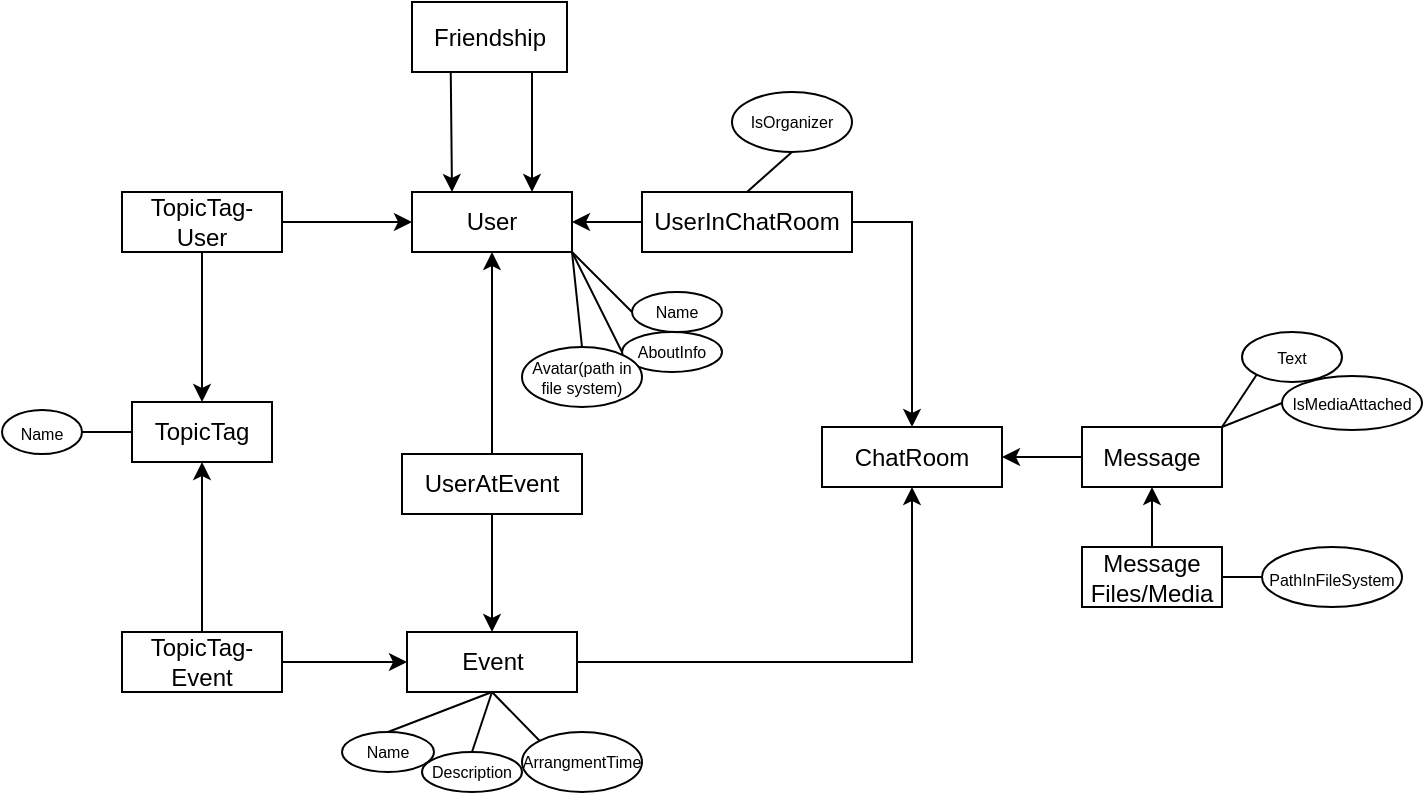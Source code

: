 <mxfile version="15.5.8" type="github">
  <diagram id="xWjAdbAsW0b8TVWCwPoB" name="Page-1">
    <mxGraphModel dx="798" dy="395" grid="1" gridSize="10" guides="1" tooltips="1" connect="1" arrows="1" fold="1" page="1" pageScale="1" pageWidth="850" pageHeight="1100" math="0" shadow="0">
      <root>
        <mxCell id="0" />
        <mxCell id="1" parent="0" />
        <mxCell id="W28iy7gMrVFxUGPAVqS1-1" value="User" style="rounded=0;whiteSpace=wrap;html=1;" parent="1" vertex="1">
          <mxGeometry x="255" y="290" width="80" height="30" as="geometry" />
        </mxCell>
        <mxCell id="MvDNVhAUVmvNC1ZQfT15-1" style="edgeStyle=orthogonalEdgeStyle;rounded=0;orthogonalLoop=1;jettySize=auto;html=1;entryX=0.5;entryY=1;entryDx=0;entryDy=0;" edge="1" parent="1" source="W28iy7gMrVFxUGPAVqS1-2" target="W28iy7gMrVFxUGPAVqS1-23">
          <mxGeometry relative="1" as="geometry" />
        </mxCell>
        <mxCell id="W28iy7gMrVFxUGPAVqS1-2" value="Event" style="rounded=0;whiteSpace=wrap;html=1;" parent="1" vertex="1">
          <mxGeometry x="252.5" y="510" width="85" height="30" as="geometry" />
        </mxCell>
        <mxCell id="W28iy7gMrVFxUGPAVqS1-24" style="edgeStyle=orthogonalEdgeStyle;rounded=0;orthogonalLoop=1;jettySize=auto;html=1;" parent="1" source="W28iy7gMrVFxUGPAVqS1-4" target="W28iy7gMrVFxUGPAVqS1-23" edge="1">
          <mxGeometry relative="1" as="geometry" />
        </mxCell>
        <mxCell id="W28iy7gMrVFxUGPAVqS1-4" value="Message" style="rounded=0;whiteSpace=wrap;html=1;" parent="1" vertex="1">
          <mxGeometry x="590" y="407.5" width="70" height="30" as="geometry" />
        </mxCell>
        <mxCell id="W28iy7gMrVFxUGPAVqS1-9" style="edgeStyle=orthogonalEdgeStyle;rounded=0;orthogonalLoop=1;jettySize=auto;html=1;" parent="1" source="W28iy7gMrVFxUGPAVqS1-5" target="W28iy7gMrVFxUGPAVqS1-2" edge="1">
          <mxGeometry relative="1" as="geometry" />
        </mxCell>
        <mxCell id="W28iy7gMrVFxUGPAVqS1-10" style="edgeStyle=orthogonalEdgeStyle;rounded=0;orthogonalLoop=1;jettySize=auto;html=1;entryX=0.5;entryY=1;entryDx=0;entryDy=0;" parent="1" source="W28iy7gMrVFxUGPAVqS1-5" target="W28iy7gMrVFxUGPAVqS1-1" edge="1">
          <mxGeometry relative="1" as="geometry" />
        </mxCell>
        <mxCell id="W28iy7gMrVFxUGPAVqS1-5" value="UserAtEvent" style="rounded=0;whiteSpace=wrap;html=1;" parent="1" vertex="1">
          <mxGeometry x="250" y="421" width="90" height="30" as="geometry" />
        </mxCell>
        <mxCell id="W28iy7gMrVFxUGPAVqS1-7" style="edgeStyle=orthogonalEdgeStyle;rounded=0;orthogonalLoop=1;jettySize=auto;html=1;exitX=0;exitY=0.5;exitDx=0;exitDy=0;entryX=1;entryY=0.5;entryDx=0;entryDy=0;" parent="1" source="W28iy7gMrVFxUGPAVqS1-6" target="W28iy7gMrVFxUGPAVqS1-1" edge="1">
          <mxGeometry relative="1" as="geometry" />
        </mxCell>
        <mxCell id="W28iy7gMrVFxUGPAVqS1-30" style="edgeStyle=orthogonalEdgeStyle;rounded=0;orthogonalLoop=1;jettySize=auto;html=1;" parent="1" source="W28iy7gMrVFxUGPAVqS1-6" target="W28iy7gMrVFxUGPAVqS1-23" edge="1">
          <mxGeometry relative="1" as="geometry">
            <Array as="points">
              <mxPoint x="505" y="305" />
            </Array>
          </mxGeometry>
        </mxCell>
        <mxCell id="W28iy7gMrVFxUGPAVqS1-6" value="UserInChatRoom" style="rounded=0;whiteSpace=wrap;html=1;" parent="1" vertex="1">
          <mxGeometry x="370" y="290" width="105" height="30" as="geometry" />
        </mxCell>
        <mxCell id="W28iy7gMrVFxUGPAVqS1-14" value="TopicTag" style="rounded=0;whiteSpace=wrap;html=1;" parent="1" vertex="1">
          <mxGeometry x="115" y="395" width="70" height="30" as="geometry" />
        </mxCell>
        <mxCell id="W28iy7gMrVFxUGPAVqS1-21" style="edgeStyle=orthogonalEdgeStyle;rounded=0;orthogonalLoop=1;jettySize=auto;html=1;entryX=0.5;entryY=1;entryDx=0;entryDy=0;" parent="1" source="W28iy7gMrVFxUGPAVqS1-15" target="W28iy7gMrVFxUGPAVqS1-14" edge="1">
          <mxGeometry relative="1" as="geometry" />
        </mxCell>
        <mxCell id="W28iy7gMrVFxUGPAVqS1-22" style="edgeStyle=orthogonalEdgeStyle;rounded=0;orthogonalLoop=1;jettySize=auto;html=1;" parent="1" source="W28iy7gMrVFxUGPAVqS1-15" target="W28iy7gMrVFxUGPAVqS1-2" edge="1">
          <mxGeometry relative="1" as="geometry" />
        </mxCell>
        <mxCell id="W28iy7gMrVFxUGPAVqS1-15" value="TopicTag-Event" style="rounded=0;whiteSpace=wrap;html=1;" parent="1" vertex="1">
          <mxGeometry x="110" y="510" width="80" height="30" as="geometry" />
        </mxCell>
        <mxCell id="W28iy7gMrVFxUGPAVqS1-19" style="edgeStyle=orthogonalEdgeStyle;rounded=0;orthogonalLoop=1;jettySize=auto;html=1;entryX=0;entryY=0.5;entryDx=0;entryDy=0;" parent="1" source="W28iy7gMrVFxUGPAVqS1-16" target="W28iy7gMrVFxUGPAVqS1-1" edge="1">
          <mxGeometry relative="1" as="geometry" />
        </mxCell>
        <mxCell id="W28iy7gMrVFxUGPAVqS1-20" style="edgeStyle=orthogonalEdgeStyle;rounded=0;orthogonalLoop=1;jettySize=auto;html=1;entryX=0.5;entryY=0;entryDx=0;entryDy=0;" parent="1" source="W28iy7gMrVFxUGPAVqS1-16" target="W28iy7gMrVFxUGPAVqS1-14" edge="1">
          <mxGeometry relative="1" as="geometry" />
        </mxCell>
        <mxCell id="W28iy7gMrVFxUGPAVqS1-16" value="TopicTag-&lt;br&gt;User" style="rounded=0;whiteSpace=wrap;html=1;" parent="1" vertex="1">
          <mxGeometry x="110" y="290" width="80" height="30" as="geometry" />
        </mxCell>
        <mxCell id="W28iy7gMrVFxUGPAVqS1-23" value="ChatRoom" style="rounded=0;whiteSpace=wrap;html=1;" parent="1" vertex="1">
          <mxGeometry x="460" y="407.5" width="90" height="30" as="geometry" />
        </mxCell>
        <mxCell id="W28iy7gMrVFxUGPAVqS1-33" style="edgeStyle=orthogonalEdgeStyle;rounded=0;orthogonalLoop=1;jettySize=auto;html=1;entryX=0.5;entryY=1;entryDx=0;entryDy=0;" parent="1" source="W28iy7gMrVFxUGPAVqS1-32" target="W28iy7gMrVFxUGPAVqS1-4" edge="1">
          <mxGeometry relative="1" as="geometry" />
        </mxCell>
        <mxCell id="W28iy7gMrVFxUGPAVqS1-32" value="Message&lt;br&gt;Files/Media" style="rounded=0;whiteSpace=wrap;html=1;" parent="1" vertex="1">
          <mxGeometry x="590" y="467.5" width="70" height="30" as="geometry" />
        </mxCell>
        <mxCell id="W28iy7gMrVFxUGPAVqS1-34" value="&lt;font style=&quot;font-size: 8px&quot;&gt;PathInFileSystem&lt;/font&gt;" style="ellipse;whiteSpace=wrap;html=1;" parent="1" vertex="1">
          <mxGeometry x="680" y="467.5" width="70" height="30" as="geometry" />
        </mxCell>
        <mxCell id="W28iy7gMrVFxUGPAVqS1-35" value="Text" style="ellipse;whiteSpace=wrap;html=1;fontSize=8;" parent="1" vertex="1">
          <mxGeometry x="670" y="360" width="50" height="25" as="geometry" />
        </mxCell>
        <mxCell id="W28iy7gMrVFxUGPAVqS1-37" value="IsOrganizer" style="ellipse;whiteSpace=wrap;html=1;fontSize=8;" parent="1" vertex="1">
          <mxGeometry x="415" y="240" width="60" height="30" as="geometry" />
        </mxCell>
        <mxCell id="W28iy7gMrVFxUGPAVqS1-38" value="Name" style="ellipse;whiteSpace=wrap;html=1;fontSize=8;" parent="1" vertex="1">
          <mxGeometry x="365" y="340" width="45" height="20" as="geometry" />
        </mxCell>
        <mxCell id="W28iy7gMrVFxUGPAVqS1-39" value="AboutInfo" style="ellipse;whiteSpace=wrap;html=1;fontSize=8;" parent="1" vertex="1">
          <mxGeometry x="360" y="360" width="50" height="20" as="geometry" />
        </mxCell>
        <mxCell id="W28iy7gMrVFxUGPAVqS1-41" value="Avatar(path in file system)" style="ellipse;whiteSpace=wrap;html=1;fontSize=8;" parent="1" vertex="1">
          <mxGeometry x="310" y="367.5" width="60" height="30" as="geometry" />
        </mxCell>
        <mxCell id="W28iy7gMrVFxUGPAVqS1-47" style="edgeStyle=orthogonalEdgeStyle;rounded=0;orthogonalLoop=1;jettySize=auto;html=1;exitX=0.25;exitY=1;exitDx=0;exitDy=0;entryX=0.25;entryY=0;entryDx=0;entryDy=0;fontSize=12;" parent="1" source="W28iy7gMrVFxUGPAVqS1-46" target="W28iy7gMrVFxUGPAVqS1-1" edge="1">
          <mxGeometry relative="1" as="geometry">
            <Array as="points">
              <mxPoint x="275" y="230" />
            </Array>
          </mxGeometry>
        </mxCell>
        <mxCell id="W28iy7gMrVFxUGPAVqS1-48" style="edgeStyle=orthogonalEdgeStyle;rounded=0;orthogonalLoop=1;jettySize=auto;html=1;exitX=0.75;exitY=1;exitDx=0;exitDy=0;entryX=0.75;entryY=0;entryDx=0;entryDy=0;fontSize=12;" parent="1" source="W28iy7gMrVFxUGPAVqS1-46" target="W28iy7gMrVFxUGPAVqS1-1" edge="1">
          <mxGeometry relative="1" as="geometry">
            <Array as="points">
              <mxPoint x="315" y="230" />
            </Array>
          </mxGeometry>
        </mxCell>
        <mxCell id="W28iy7gMrVFxUGPAVqS1-46" value="&lt;font style=&quot;font-size: 12px&quot;&gt;Friendship&lt;/font&gt;" style="rounded=0;whiteSpace=wrap;html=1;fontSize=8;" parent="1" vertex="1">
          <mxGeometry x="255" y="195" width="77.5" height="35" as="geometry" />
        </mxCell>
        <mxCell id="W28iy7gMrVFxUGPAVqS1-49" value="" style="endArrow=none;html=1;rounded=0;fontSize=12;entryX=0.5;entryY=1;entryDx=0;entryDy=0;exitX=0.5;exitY=0;exitDx=0;exitDy=0;" parent="1" source="W28iy7gMrVFxUGPAVqS1-6" target="W28iy7gMrVFxUGPAVqS1-37" edge="1">
          <mxGeometry width="50" height="50" relative="1" as="geometry">
            <mxPoint x="340" y="310" as="sourcePoint" />
            <mxPoint x="390" y="260" as="targetPoint" />
          </mxGeometry>
        </mxCell>
        <mxCell id="W28iy7gMrVFxUGPAVqS1-50" value="" style="endArrow=none;html=1;rounded=0;fontSize=12;entryX=1;entryY=1;entryDx=0;entryDy=0;exitX=0.5;exitY=0;exitDx=0;exitDy=0;" parent="1" source="W28iy7gMrVFxUGPAVqS1-41" target="W28iy7gMrVFxUGPAVqS1-1" edge="1">
          <mxGeometry width="50" height="50" relative="1" as="geometry">
            <mxPoint x="310" y="390" as="sourcePoint" />
            <mxPoint x="360" y="340" as="targetPoint" />
          </mxGeometry>
        </mxCell>
        <mxCell id="W28iy7gMrVFxUGPAVqS1-51" value="" style="endArrow=none;html=1;rounded=0;fontSize=12;entryX=1;entryY=1;entryDx=0;entryDy=0;exitX=0;exitY=0.5;exitDx=0;exitDy=0;" parent="1" source="W28iy7gMrVFxUGPAVqS1-39" target="W28iy7gMrVFxUGPAVqS1-1" edge="1">
          <mxGeometry width="50" height="50" relative="1" as="geometry">
            <mxPoint x="373.618" y="394.479" as="sourcePoint" />
            <mxPoint x="345" y="330" as="targetPoint" />
          </mxGeometry>
        </mxCell>
        <mxCell id="W28iy7gMrVFxUGPAVqS1-52" value="" style="endArrow=none;html=1;rounded=0;fontSize=12;entryX=1;entryY=1;entryDx=0;entryDy=0;exitX=0;exitY=0.5;exitDx=0;exitDy=0;" parent="1" source="W28iy7gMrVFxUGPAVqS1-38" target="W28iy7gMrVFxUGPAVqS1-1" edge="1">
          <mxGeometry width="50" height="50" relative="1" as="geometry">
            <mxPoint x="300" y="410" as="sourcePoint" />
            <mxPoint x="350" y="360" as="targetPoint" />
          </mxGeometry>
        </mxCell>
        <mxCell id="W28iy7gMrVFxUGPAVqS1-53" value="&lt;font style=&quot;font-size: 8px&quot;&gt;Name&lt;/font&gt;" style="ellipse;whiteSpace=wrap;html=1;fontSize=12;" parent="1" vertex="1">
          <mxGeometry x="50" y="399" width="40" height="22" as="geometry" />
        </mxCell>
        <mxCell id="W28iy7gMrVFxUGPAVqS1-54" value="" style="endArrow=none;html=1;rounded=0;fontSize=8;entryX=1;entryY=0.5;entryDx=0;entryDy=0;exitX=0;exitY=0.5;exitDx=0;exitDy=0;" parent="1" source="W28iy7gMrVFxUGPAVqS1-14" target="W28iy7gMrVFxUGPAVqS1-53" edge="1">
          <mxGeometry width="50" height="50" relative="1" as="geometry">
            <mxPoint x="40" y="500" as="sourcePoint" />
            <mxPoint x="90" y="450" as="targetPoint" />
          </mxGeometry>
        </mxCell>
        <mxCell id="W28iy7gMrVFxUGPAVqS1-56" value="Name" style="ellipse;whiteSpace=wrap;html=1;fontSize=8;" parent="1" vertex="1">
          <mxGeometry x="220" y="560" width="46" height="20" as="geometry" />
        </mxCell>
        <mxCell id="W28iy7gMrVFxUGPAVqS1-57" value="Description" style="ellipse;whiteSpace=wrap;html=1;fontSize=8;" parent="1" vertex="1">
          <mxGeometry x="260" y="570" width="50" height="20" as="geometry" />
        </mxCell>
        <mxCell id="W28iy7gMrVFxUGPAVqS1-58" value="ArrangmentTime" style="ellipse;whiteSpace=wrap;html=1;fontSize=8;" parent="1" vertex="1">
          <mxGeometry x="310" y="560" width="60" height="30" as="geometry" />
        </mxCell>
        <mxCell id="W28iy7gMrVFxUGPAVqS1-59" value="" style="endArrow=none;html=1;rounded=0;fontSize=8;entryX=0.5;entryY=1;entryDx=0;entryDy=0;exitX=0.5;exitY=0;exitDx=0;exitDy=0;" parent="1" source="W28iy7gMrVFxUGPAVqS1-56" target="W28iy7gMrVFxUGPAVqS1-2" edge="1">
          <mxGeometry width="50" height="50" relative="1" as="geometry">
            <mxPoint x="170" y="600" as="sourcePoint" />
            <mxPoint x="220" y="550" as="targetPoint" />
          </mxGeometry>
        </mxCell>
        <mxCell id="W28iy7gMrVFxUGPAVqS1-60" value="" style="endArrow=none;html=1;rounded=0;fontSize=8;entryX=0.5;entryY=1;entryDx=0;entryDy=0;exitX=0.5;exitY=0;exitDx=0;exitDy=0;" parent="1" source="W28iy7gMrVFxUGPAVqS1-57" target="W28iy7gMrVFxUGPAVqS1-2" edge="1">
          <mxGeometry width="50" height="50" relative="1" as="geometry">
            <mxPoint x="253" y="570" as="sourcePoint" />
            <mxPoint x="305" y="550" as="targetPoint" />
          </mxGeometry>
        </mxCell>
        <mxCell id="W28iy7gMrVFxUGPAVqS1-61" value="" style="endArrow=none;html=1;rounded=0;fontSize=8;entryX=0.5;entryY=1;entryDx=0;entryDy=0;exitX=0;exitY=0;exitDx=0;exitDy=0;" parent="1" source="W28iy7gMrVFxUGPAVqS1-58" target="W28iy7gMrVFxUGPAVqS1-2" edge="1">
          <mxGeometry width="50" height="50" relative="1" as="geometry">
            <mxPoint x="263" y="580" as="sourcePoint" />
            <mxPoint x="315" y="560" as="targetPoint" />
          </mxGeometry>
        </mxCell>
        <mxCell id="W28iy7gMrVFxUGPAVqS1-62" value="IsMediaAttached" style="ellipse;whiteSpace=wrap;html=1;fontSize=8;" parent="1" vertex="1">
          <mxGeometry x="690" y="382" width="70" height="27" as="geometry" />
        </mxCell>
        <mxCell id="W28iy7gMrVFxUGPAVqS1-63" value="" style="endArrow=none;html=1;rounded=0;fontSize=8;entryX=0;entryY=1;entryDx=0;entryDy=0;exitX=1;exitY=0;exitDx=0;exitDy=0;" parent="1" source="W28iy7gMrVFxUGPAVqS1-4" target="W28iy7gMrVFxUGPAVqS1-35" edge="1">
          <mxGeometry width="50" height="50" relative="1" as="geometry">
            <mxPoint x="550" y="410" as="sourcePoint" />
            <mxPoint x="600" y="360" as="targetPoint" />
          </mxGeometry>
        </mxCell>
        <mxCell id="W28iy7gMrVFxUGPAVqS1-64" value="" style="endArrow=none;html=1;rounded=0;fontSize=8;entryX=0;entryY=0.5;entryDx=0;entryDy=0;exitX=1;exitY=0;exitDx=0;exitDy=0;" parent="1" source="W28iy7gMrVFxUGPAVqS1-4" target="W28iy7gMrVFxUGPAVqS1-62" edge="1">
          <mxGeometry width="50" height="50" relative="1" as="geometry">
            <mxPoint x="660" y="480" as="sourcePoint" />
            <mxPoint x="710" y="430" as="targetPoint" />
          </mxGeometry>
        </mxCell>
        <mxCell id="W28iy7gMrVFxUGPAVqS1-65" value="" style="endArrow=none;html=1;rounded=0;fontSize=8;entryX=0;entryY=0.5;entryDx=0;entryDy=0;exitX=1;exitY=0.5;exitDx=0;exitDy=0;" parent="1" source="W28iy7gMrVFxUGPAVqS1-32" target="W28iy7gMrVFxUGPAVqS1-34" edge="1">
          <mxGeometry width="50" height="50" relative="1" as="geometry">
            <mxPoint x="620" y="560" as="sourcePoint" />
            <mxPoint x="670" y="510" as="targetPoint" />
          </mxGeometry>
        </mxCell>
      </root>
    </mxGraphModel>
  </diagram>
</mxfile>
